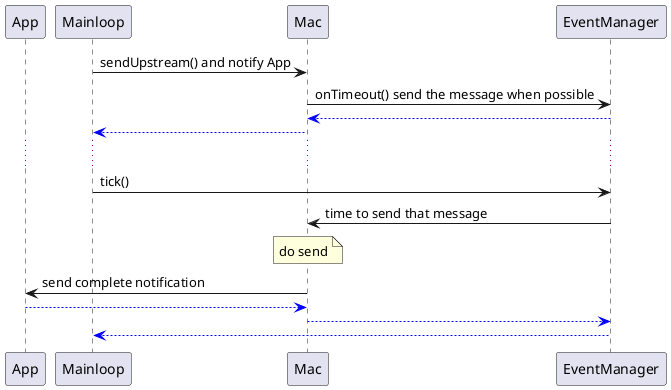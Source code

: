 @startuml

participant App
participant Mainloop
participant Mac
participant EventManager

Mainloop -> Mac: sendUpstream() and notify App

Mac -> EventManager: onTimeout() send the message when possible
Mac <[#blue]-- EventManager

Mainloop <[#blue]-- Mac

...

Mainloop -> EventManager: tick()

EventManager -> Mac: time to send that message

note over Mac : do send

Mac -> App: send complete notification
Mac <[#blue]-- App

EventManager <[#blue]-- Mac

Mainloop <[#blue]-- EventManager

@enduml
